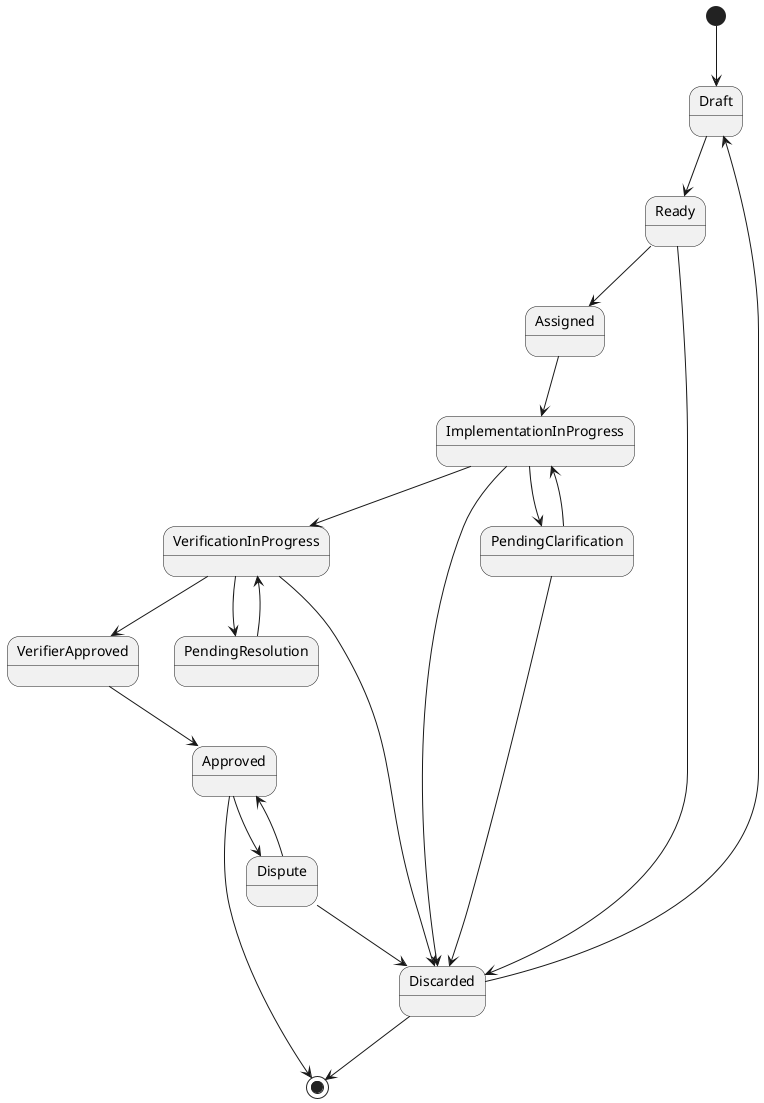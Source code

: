 @startuml

[*] --> Draft

Draft --> Ready

Ready --> Assigned

Ready --> Discarded

Assigned --> ImplementationInProgress

ImplementationInProgress --> VerificationInProgress

ImplementationInProgress --> Discarded

Discarded --> Draft

ImplementationInProgress --> PendingClarification

PendingClarification --> ImplementationInProgress
PendingClarification --> Discarded

VerificationInProgress --> VerifierApproved
VerificationInProgress --> Discarded
VerificationInProgress --> PendingResolution

PendingResolution --> VerificationInProgress

VerifierApproved --> Approved

Approved --> Dispute

Dispute --> Discarded

Dispute --> Approved

Approved --> [*]

Discarded --> [*]


@enduml